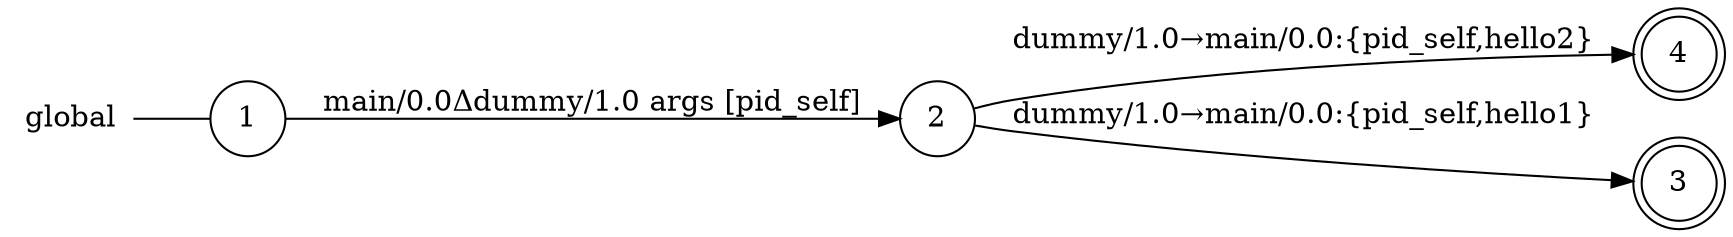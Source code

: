 digraph global {
	rankdir="LR";
	n_0 [label="global", shape="plaintext"];
	n_1 [id="1", shape=circle, label="1"];
	n_0 -> n_1 [arrowhead=none];
	n_2 [id="2", shape=circle, label="2"];
	n_3 [id="4", shape=doublecircle, label="4"];
	n_4 [id="3", shape=doublecircle, label="3"];

	n_2 -> n_4 [id="[$e|1]", label="dummy/1.0→main/0.0:{pid_self,hello1}"];
	n_1 -> n_2 [id="[$e|0]", label="main/0.0Δdummy/1.0 args [pid_self]"];
	n_2 -> n_3 [id="[$e|2]", label="dummy/1.0→main/0.0:{pid_self,hello2}"];
}
